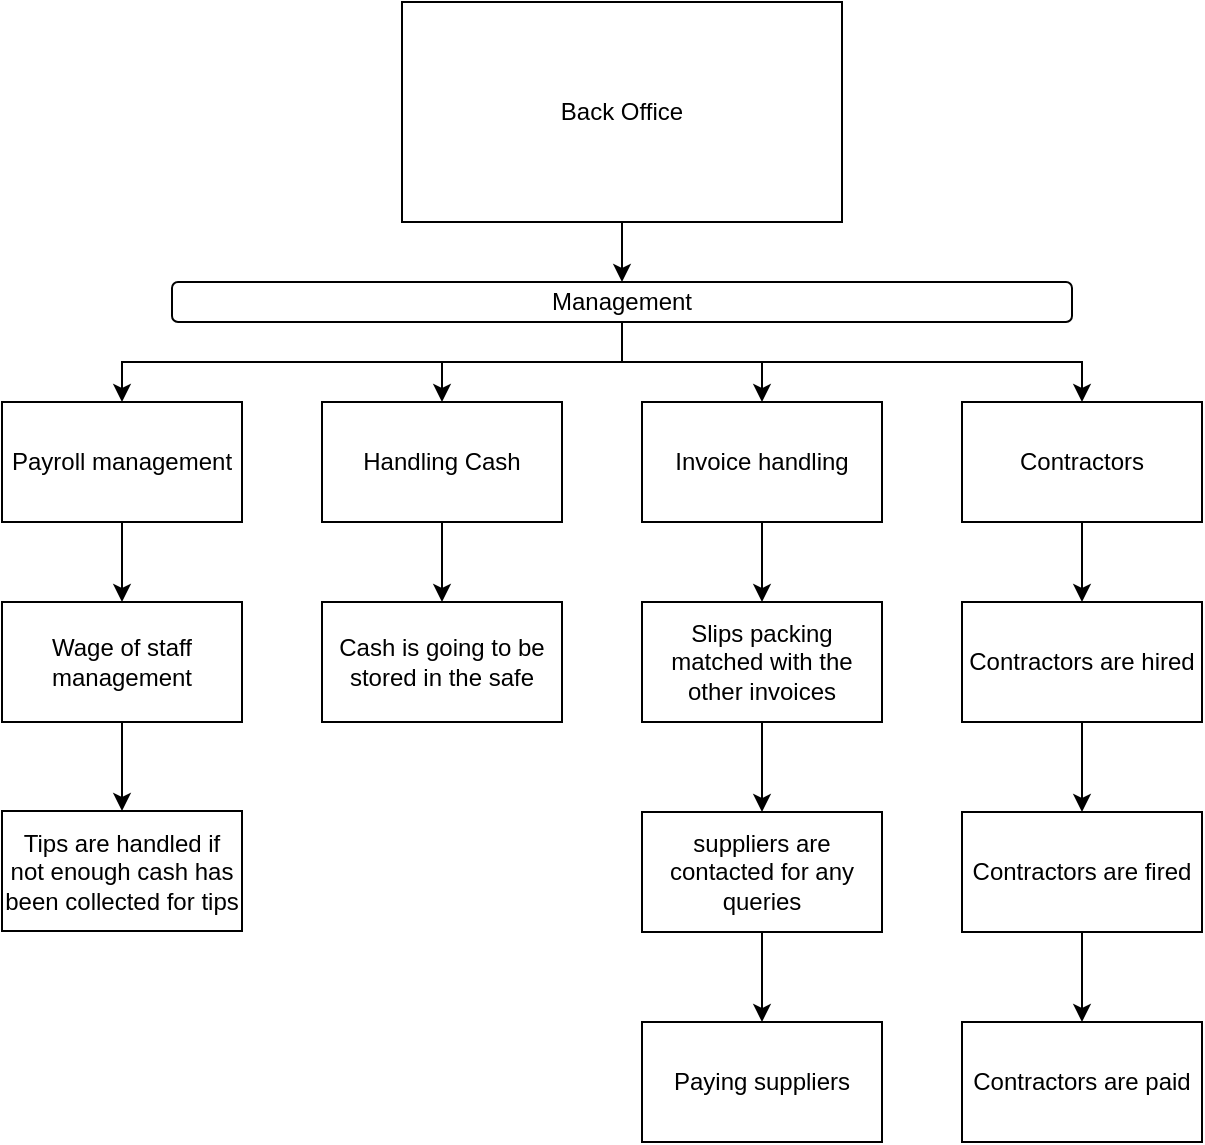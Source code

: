 <mxfile version="24.3.1" type="google">
  <diagram name="Page-1" id="V5hCphB_zFMiBJYu68jA">
    <mxGraphModel grid="1" page="1" gridSize="10" guides="1" tooltips="1" connect="1" arrows="1" fold="1" pageScale="1" pageWidth="827" pageHeight="1169" math="0" shadow="0">
      <root>
        <mxCell id="0" />
        <mxCell id="1" parent="0" />
        <mxCell id="EBdAOXyR472dt-JqcAwF-13" style="edgeStyle=orthogonalEdgeStyle;rounded=0;orthogonalLoop=1;jettySize=auto;html=1;exitX=0.5;exitY=1;exitDx=0;exitDy=0;entryX=0.5;entryY=0;entryDx=0;entryDy=0;" edge="1" parent="1" source="EBdAOXyR472dt-JqcAwF-1" target="EBdAOXyR472dt-JqcAwF-8">
          <mxGeometry relative="1" as="geometry" />
        </mxCell>
        <mxCell id="EBdAOXyR472dt-JqcAwF-1" value="Back Office" style="rounded=0;whiteSpace=wrap;html=1;" vertex="1" parent="1">
          <mxGeometry x="240" y="120" width="220" height="110" as="geometry" />
        </mxCell>
        <mxCell id="EBdAOXyR472dt-JqcAwF-16" value="" style="edgeStyle=orthogonalEdgeStyle;rounded=0;orthogonalLoop=1;jettySize=auto;html=1;" edge="1" parent="1" source="EBdAOXyR472dt-JqcAwF-4" target="EBdAOXyR472dt-JqcAwF-15">
          <mxGeometry relative="1" as="geometry" />
        </mxCell>
        <mxCell id="EBdAOXyR472dt-JqcAwF-4" value="Handling Cash" style="rounded=0;whiteSpace=wrap;html=1;" vertex="1" parent="1">
          <mxGeometry x="200" y="320" width="120" height="60" as="geometry" />
        </mxCell>
        <mxCell id="EBdAOXyR472dt-JqcAwF-18" value="" style="edgeStyle=orthogonalEdgeStyle;rounded=0;orthogonalLoop=1;jettySize=auto;html=1;" edge="1" parent="1" source="EBdAOXyR472dt-JqcAwF-5" target="EBdAOXyR472dt-JqcAwF-17">
          <mxGeometry relative="1" as="geometry" />
        </mxCell>
        <mxCell id="EBdAOXyR472dt-JqcAwF-5" value="Payroll management" style="rounded=0;whiteSpace=wrap;html=1;" vertex="1" parent="1">
          <mxGeometry x="40" y="320" width="120" height="60" as="geometry" />
        </mxCell>
        <mxCell id="EBdAOXyR472dt-JqcAwF-22" value="" style="edgeStyle=orthogonalEdgeStyle;rounded=0;orthogonalLoop=1;jettySize=auto;html=1;" edge="1" parent="1" source="EBdAOXyR472dt-JqcAwF-6" target="EBdAOXyR472dt-JqcAwF-21">
          <mxGeometry relative="1" as="geometry" />
        </mxCell>
        <mxCell id="EBdAOXyR472dt-JqcAwF-6" value="Invoice handling" style="rounded=0;whiteSpace=wrap;html=1;" vertex="1" parent="1">
          <mxGeometry x="360" y="320" width="120" height="60" as="geometry" />
        </mxCell>
        <mxCell id="EBdAOXyR472dt-JqcAwF-28" value="" style="edgeStyle=orthogonalEdgeStyle;rounded=0;orthogonalLoop=1;jettySize=auto;html=1;" edge="1" parent="1" source="EBdAOXyR472dt-JqcAwF-7" target="EBdAOXyR472dt-JqcAwF-27">
          <mxGeometry relative="1" as="geometry" />
        </mxCell>
        <mxCell id="EBdAOXyR472dt-JqcAwF-7" value="Contractors" style="rounded=0;whiteSpace=wrap;html=1;" vertex="1" parent="1">
          <mxGeometry x="520" y="320" width="120" height="60" as="geometry" />
        </mxCell>
        <mxCell id="EBdAOXyR472dt-JqcAwF-10" style="edgeStyle=orthogonalEdgeStyle;rounded=0;orthogonalLoop=1;jettySize=auto;html=1;exitX=0.5;exitY=1;exitDx=0;exitDy=0;entryX=0.5;entryY=0;entryDx=0;entryDy=0;" edge="1" parent="1" source="EBdAOXyR472dt-JqcAwF-8" target="EBdAOXyR472dt-JqcAwF-4">
          <mxGeometry relative="1" as="geometry" />
        </mxCell>
        <mxCell id="EBdAOXyR472dt-JqcAwF-11" style="edgeStyle=orthogonalEdgeStyle;rounded=0;orthogonalLoop=1;jettySize=auto;html=1;exitX=0.5;exitY=1;exitDx=0;exitDy=0;entryX=0.5;entryY=0;entryDx=0;entryDy=0;" edge="1" parent="1" source="EBdAOXyR472dt-JqcAwF-8" target="EBdAOXyR472dt-JqcAwF-6">
          <mxGeometry relative="1" as="geometry" />
        </mxCell>
        <mxCell id="EBdAOXyR472dt-JqcAwF-12" style="edgeStyle=orthogonalEdgeStyle;rounded=0;orthogonalLoop=1;jettySize=auto;html=1;exitX=0.5;exitY=1;exitDx=0;exitDy=0;entryX=0.5;entryY=0;entryDx=0;entryDy=0;" edge="1" parent="1" source="EBdAOXyR472dt-JqcAwF-8" target="EBdAOXyR472dt-JqcAwF-7">
          <mxGeometry relative="1" as="geometry" />
        </mxCell>
        <mxCell id="EBdAOXyR472dt-JqcAwF-14" style="edgeStyle=orthogonalEdgeStyle;rounded=0;orthogonalLoop=1;jettySize=auto;html=1;exitX=0.5;exitY=1;exitDx=0;exitDy=0;" edge="1" parent="1" source="EBdAOXyR472dt-JqcAwF-8" target="EBdAOXyR472dt-JqcAwF-5">
          <mxGeometry relative="1" as="geometry" />
        </mxCell>
        <mxCell id="EBdAOXyR472dt-JqcAwF-8" value="Management" style="rounded=1;whiteSpace=wrap;html=1;" vertex="1" parent="1">
          <mxGeometry x="125" y="260" width="450" height="20" as="geometry" />
        </mxCell>
        <mxCell id="EBdAOXyR472dt-JqcAwF-15" value="Cash is going to be stored in the safe" style="rounded=0;whiteSpace=wrap;html=1;" vertex="1" parent="1">
          <mxGeometry x="200" y="420" width="120" height="60" as="geometry" />
        </mxCell>
        <mxCell id="EBdAOXyR472dt-JqcAwF-20" value="" style="edgeStyle=orthogonalEdgeStyle;rounded=0;orthogonalLoop=1;jettySize=auto;html=1;" edge="1" parent="1" source="EBdAOXyR472dt-JqcAwF-17" target="EBdAOXyR472dt-JqcAwF-19">
          <mxGeometry relative="1" as="geometry" />
        </mxCell>
        <mxCell id="EBdAOXyR472dt-JqcAwF-17" value="Wage of staff management" style="rounded=0;whiteSpace=wrap;html=1;" vertex="1" parent="1">
          <mxGeometry x="40" y="420" width="120" height="60" as="geometry" />
        </mxCell>
        <mxCell id="EBdAOXyR472dt-JqcAwF-19" value="Tips are handled if not enough cash has been collected for tips" style="rounded=0;whiteSpace=wrap;html=1;" vertex="1" parent="1">
          <mxGeometry x="40" y="524.5" width="120" height="60" as="geometry" />
        </mxCell>
        <mxCell id="EBdAOXyR472dt-JqcAwF-24" value="" style="edgeStyle=orthogonalEdgeStyle;rounded=0;orthogonalLoop=1;jettySize=auto;html=1;" edge="1" parent="1" source="EBdAOXyR472dt-JqcAwF-21" target="EBdAOXyR472dt-JqcAwF-23">
          <mxGeometry relative="1" as="geometry" />
        </mxCell>
        <mxCell id="EBdAOXyR472dt-JqcAwF-21" value="Slips packing matched with the other invoices" style="rounded=0;whiteSpace=wrap;html=1;" vertex="1" parent="1">
          <mxGeometry x="360" y="420" width="120" height="60" as="geometry" />
        </mxCell>
        <mxCell id="EBdAOXyR472dt-JqcAwF-26" value="" style="edgeStyle=orthogonalEdgeStyle;rounded=0;orthogonalLoop=1;jettySize=auto;html=1;" edge="1" parent="1" source="EBdAOXyR472dt-JqcAwF-23" target="EBdAOXyR472dt-JqcAwF-25">
          <mxGeometry relative="1" as="geometry" />
        </mxCell>
        <mxCell id="EBdAOXyR472dt-JqcAwF-23" value="suppliers are contacted for any queries" style="rounded=0;whiteSpace=wrap;html=1;" vertex="1" parent="1">
          <mxGeometry x="360" y="525" width="120" height="60" as="geometry" />
        </mxCell>
        <mxCell id="EBdAOXyR472dt-JqcAwF-25" value="Paying suppliers" style="rounded=0;whiteSpace=wrap;html=1;" vertex="1" parent="1">
          <mxGeometry x="360" y="630" width="120" height="60" as="geometry" />
        </mxCell>
        <mxCell id="EBdAOXyR472dt-JqcAwF-30" value="" style="edgeStyle=orthogonalEdgeStyle;rounded=0;orthogonalLoop=1;jettySize=auto;html=1;" edge="1" parent="1" source="EBdAOXyR472dt-JqcAwF-27" target="EBdAOXyR472dt-JqcAwF-29">
          <mxGeometry relative="1" as="geometry" />
        </mxCell>
        <mxCell id="EBdAOXyR472dt-JqcAwF-27" value="Contractors are hired" style="rounded=0;whiteSpace=wrap;html=1;" vertex="1" parent="1">
          <mxGeometry x="520" y="420" width="120" height="60" as="geometry" />
        </mxCell>
        <mxCell id="EBdAOXyR472dt-JqcAwF-32" value="" style="edgeStyle=orthogonalEdgeStyle;rounded=0;orthogonalLoop=1;jettySize=auto;html=1;" edge="1" parent="1" source="EBdAOXyR472dt-JqcAwF-29" target="EBdAOXyR472dt-JqcAwF-31">
          <mxGeometry relative="1" as="geometry" />
        </mxCell>
        <mxCell id="EBdAOXyR472dt-JqcAwF-29" value="Contractors are fired" style="rounded=0;whiteSpace=wrap;html=1;" vertex="1" parent="1">
          <mxGeometry x="520" y="525" width="120" height="60" as="geometry" />
        </mxCell>
        <mxCell id="EBdAOXyR472dt-JqcAwF-31" value="Contractors are paid" style="rounded=0;whiteSpace=wrap;html=1;" vertex="1" parent="1">
          <mxGeometry x="520" y="630" width="120" height="60" as="geometry" />
        </mxCell>
      </root>
    </mxGraphModel>
  </diagram>
</mxfile>
